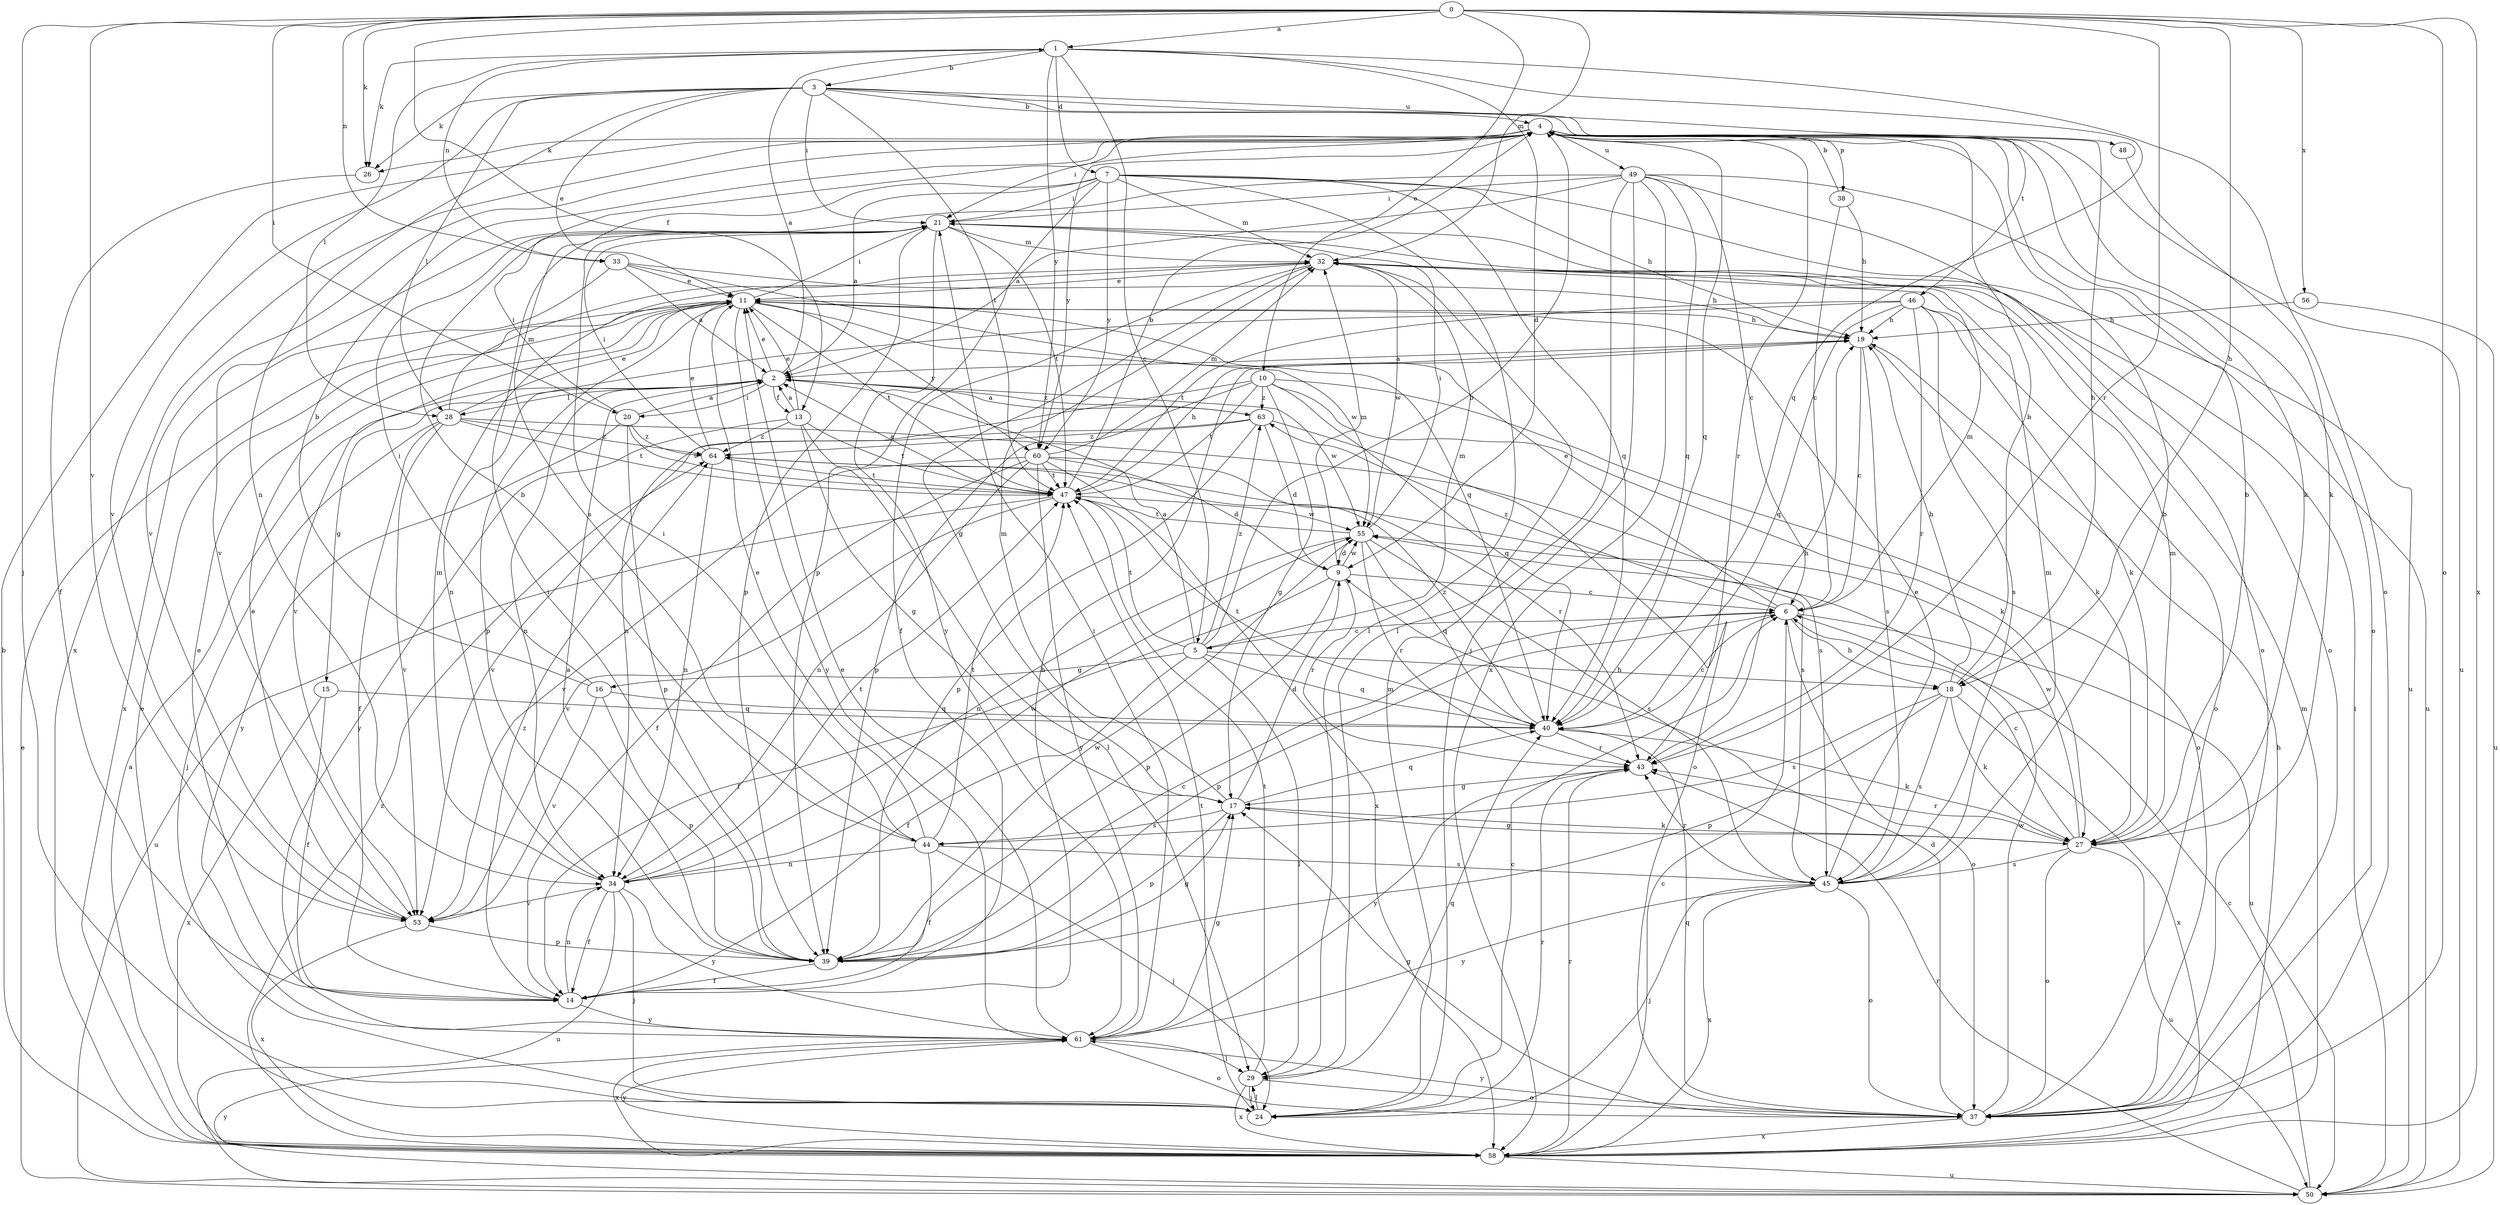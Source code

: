 strict digraph  {
0;
1;
2;
3;
4;
5;
6;
7;
9;
10;
11;
13;
14;
15;
16;
17;
18;
19;
20;
21;
24;
26;
27;
28;
29;
32;
33;
34;
37;
38;
39;
40;
43;
44;
45;
46;
47;
48;
49;
50;
53;
55;
56;
58;
60;
61;
63;
64;
0 -> 1  [label=a];
0 -> 10  [label=e];
0 -> 13  [label=f];
0 -> 18  [label=h];
0 -> 20  [label=i];
0 -> 24  [label=j];
0 -> 26  [label=k];
0 -> 32  [label=m];
0 -> 33  [label=n];
0 -> 37  [label=o];
0 -> 43  [label=r];
0 -> 53  [label=v];
0 -> 56  [label=x];
0 -> 58  [label=x];
1 -> 3  [label=b];
1 -> 5  [label=c];
1 -> 7  [label=d];
1 -> 9  [label=d];
1 -> 26  [label=k];
1 -> 28  [label=l];
1 -> 33  [label=n];
1 -> 37  [label=o];
1 -> 40  [label=q];
1 -> 60  [label=y];
2 -> 1  [label=a];
2 -> 11  [label=e];
2 -> 13  [label=f];
2 -> 15  [label=g];
2 -> 20  [label=i];
2 -> 28  [label=l];
2 -> 34  [label=n];
2 -> 55  [label=w];
2 -> 63  [label=z];
3 -> 4  [label=b];
3 -> 11  [label=e];
3 -> 18  [label=h];
3 -> 21  [label=i];
3 -> 26  [label=k];
3 -> 28  [label=l];
3 -> 34  [label=n];
3 -> 46  [label=t];
3 -> 47  [label=t];
3 -> 48  [label=u];
3 -> 53  [label=v];
4 -> 21  [label=i];
4 -> 26  [label=k];
4 -> 27  [label=k];
4 -> 37  [label=o];
4 -> 38  [label=p];
4 -> 40  [label=q];
4 -> 43  [label=r];
4 -> 49  [label=u];
4 -> 50  [label=u];
4 -> 53  [label=v];
4 -> 58  [label=x];
4 -> 60  [label=y];
5 -> 2  [label=a];
5 -> 4  [label=b];
5 -> 14  [label=f];
5 -> 16  [label=g];
5 -> 18  [label=h];
5 -> 29  [label=l];
5 -> 32  [label=m];
5 -> 40  [label=q];
5 -> 47  [label=t];
5 -> 63  [label=z];
6 -> 5  [label=c];
6 -> 11  [label=e];
6 -> 18  [label=h];
6 -> 32  [label=m];
6 -> 37  [label=o];
6 -> 39  [label=p];
6 -> 50  [label=u];
6 -> 63  [label=z];
7 -> 2  [label=a];
7 -> 19  [label=h];
7 -> 21  [label=i];
7 -> 29  [label=l];
7 -> 32  [label=m];
7 -> 37  [label=o];
7 -> 39  [label=p];
7 -> 40  [label=q];
7 -> 44  [label=s];
7 -> 60  [label=y];
9 -> 6  [label=c];
9 -> 14  [label=f];
9 -> 32  [label=m];
9 -> 39  [label=p];
9 -> 43  [label=r];
9 -> 55  [label=w];
10 -> 17  [label=g];
10 -> 27  [label=k];
10 -> 34  [label=n];
10 -> 37  [label=o];
10 -> 39  [label=p];
10 -> 40  [label=q];
10 -> 47  [label=t];
10 -> 63  [label=z];
11 -> 19  [label=h];
11 -> 21  [label=i];
11 -> 39  [label=p];
11 -> 47  [label=t];
11 -> 53  [label=v];
11 -> 55  [label=w];
11 -> 60  [label=y];
11 -> 61  [label=y];
13 -> 2  [label=a];
13 -> 11  [label=e];
13 -> 17  [label=g];
13 -> 29  [label=l];
13 -> 47  [label=t];
13 -> 61  [label=y];
13 -> 64  [label=z];
14 -> 11  [label=e];
14 -> 19  [label=h];
14 -> 34  [label=n];
14 -> 61  [label=y];
14 -> 64  [label=z];
15 -> 14  [label=f];
15 -> 40  [label=q];
15 -> 58  [label=x];
16 -> 4  [label=b];
16 -> 21  [label=i];
16 -> 39  [label=p];
16 -> 40  [label=q];
16 -> 53  [label=v];
17 -> 9  [label=d];
17 -> 27  [label=k];
17 -> 32  [label=m];
17 -> 39  [label=p];
17 -> 40  [label=q];
17 -> 44  [label=s];
18 -> 4  [label=b];
18 -> 19  [label=h];
18 -> 27  [label=k];
18 -> 39  [label=p];
18 -> 44  [label=s];
18 -> 45  [label=s];
18 -> 58  [label=x];
19 -> 2  [label=a];
19 -> 6  [label=c];
19 -> 27  [label=k];
19 -> 45  [label=s];
20 -> 2  [label=a];
20 -> 21  [label=i];
20 -> 39  [label=p];
20 -> 47  [label=t];
20 -> 61  [label=y];
20 -> 64  [label=z];
21 -> 32  [label=m];
21 -> 39  [label=p];
21 -> 47  [label=t];
21 -> 50  [label=u];
21 -> 61  [label=y];
24 -> 6  [label=c];
24 -> 11  [label=e];
24 -> 29  [label=l];
24 -> 32  [label=m];
24 -> 43  [label=r];
24 -> 47  [label=t];
26 -> 14  [label=f];
27 -> 4  [label=b];
27 -> 6  [label=c];
27 -> 17  [label=g];
27 -> 32  [label=m];
27 -> 37  [label=o];
27 -> 43  [label=r];
27 -> 45  [label=s];
27 -> 50  [label=u];
27 -> 55  [label=w];
28 -> 11  [label=e];
28 -> 14  [label=f];
28 -> 24  [label=j];
28 -> 32  [label=m];
28 -> 45  [label=s];
28 -> 47  [label=t];
28 -> 53  [label=v];
28 -> 64  [label=z];
29 -> 24  [label=j];
29 -> 37  [label=o];
29 -> 40  [label=q];
29 -> 47  [label=t];
29 -> 58  [label=x];
32 -> 11  [label=e];
32 -> 14  [label=f];
32 -> 17  [label=g];
32 -> 55  [label=w];
33 -> 2  [label=a];
33 -> 11  [label=e];
33 -> 19  [label=h];
33 -> 40  [label=q];
33 -> 58  [label=x];
34 -> 14  [label=f];
34 -> 24  [label=j];
34 -> 32  [label=m];
34 -> 47  [label=t];
34 -> 50  [label=u];
34 -> 53  [label=v];
34 -> 55  [label=w];
34 -> 61  [label=y];
37 -> 9  [label=d];
37 -> 17  [label=g];
37 -> 40  [label=q];
37 -> 55  [label=w];
37 -> 58  [label=x];
37 -> 61  [label=y];
38 -> 4  [label=b];
38 -> 6  [label=c];
38 -> 19  [label=h];
39 -> 2  [label=a];
39 -> 6  [label=c];
39 -> 14  [label=f];
39 -> 17  [label=g];
39 -> 21  [label=i];
39 -> 55  [label=w];
40 -> 6  [label=c];
40 -> 27  [label=k];
40 -> 43  [label=r];
40 -> 47  [label=t];
40 -> 64  [label=z];
43 -> 17  [label=g];
43 -> 19  [label=h];
43 -> 61  [label=y];
44 -> 4  [label=b];
44 -> 11  [label=e];
44 -> 14  [label=f];
44 -> 21  [label=i];
44 -> 24  [label=j];
44 -> 34  [label=n];
44 -> 45  [label=s];
44 -> 47  [label=t];
45 -> 4  [label=b];
45 -> 11  [label=e];
45 -> 24  [label=j];
45 -> 32  [label=m];
45 -> 37  [label=o];
45 -> 43  [label=r];
45 -> 58  [label=x];
45 -> 61  [label=y];
46 -> 19  [label=h];
46 -> 27  [label=k];
46 -> 34  [label=n];
46 -> 37  [label=o];
46 -> 40  [label=q];
46 -> 43  [label=r];
46 -> 45  [label=s];
46 -> 47  [label=t];
47 -> 2  [label=a];
47 -> 4  [label=b];
47 -> 19  [label=h];
47 -> 50  [label=u];
47 -> 53  [label=v];
47 -> 55  [label=w];
48 -> 27  [label=k];
49 -> 2  [label=a];
49 -> 6  [label=c];
49 -> 21  [label=i];
49 -> 24  [label=j];
49 -> 29  [label=l];
49 -> 37  [label=o];
49 -> 40  [label=q];
49 -> 50  [label=u];
49 -> 53  [label=v];
49 -> 58  [label=x];
50 -> 6  [label=c];
50 -> 11  [label=e];
50 -> 21  [label=i];
50 -> 43  [label=r];
50 -> 61  [label=y];
53 -> 11  [label=e];
53 -> 39  [label=p];
53 -> 58  [label=x];
55 -> 9  [label=d];
55 -> 21  [label=i];
55 -> 34  [label=n];
55 -> 40  [label=q];
55 -> 43  [label=r];
55 -> 45  [label=s];
55 -> 47  [label=t];
56 -> 19  [label=h];
56 -> 50  [label=u];
58 -> 2  [label=a];
58 -> 4  [label=b];
58 -> 6  [label=c];
58 -> 19  [label=h];
58 -> 32  [label=m];
58 -> 43  [label=r];
58 -> 50  [label=u];
58 -> 61  [label=y];
58 -> 64  [label=z];
60 -> 9  [label=d];
60 -> 14  [label=f];
60 -> 32  [label=m];
60 -> 34  [label=n];
60 -> 43  [label=r];
60 -> 47  [label=t];
60 -> 53  [label=v];
60 -> 58  [label=x];
60 -> 61  [label=y];
61 -> 11  [label=e];
61 -> 17  [label=g];
61 -> 21  [label=i];
61 -> 29  [label=l];
61 -> 37  [label=o];
61 -> 58  [label=x];
63 -> 2  [label=a];
63 -> 9  [label=d];
63 -> 37  [label=o];
63 -> 39  [label=p];
63 -> 53  [label=v];
63 -> 64  [label=z];
64 -> 11  [label=e];
64 -> 21  [label=i];
64 -> 34  [label=n];
64 -> 45  [label=s];
64 -> 47  [label=t];
}
